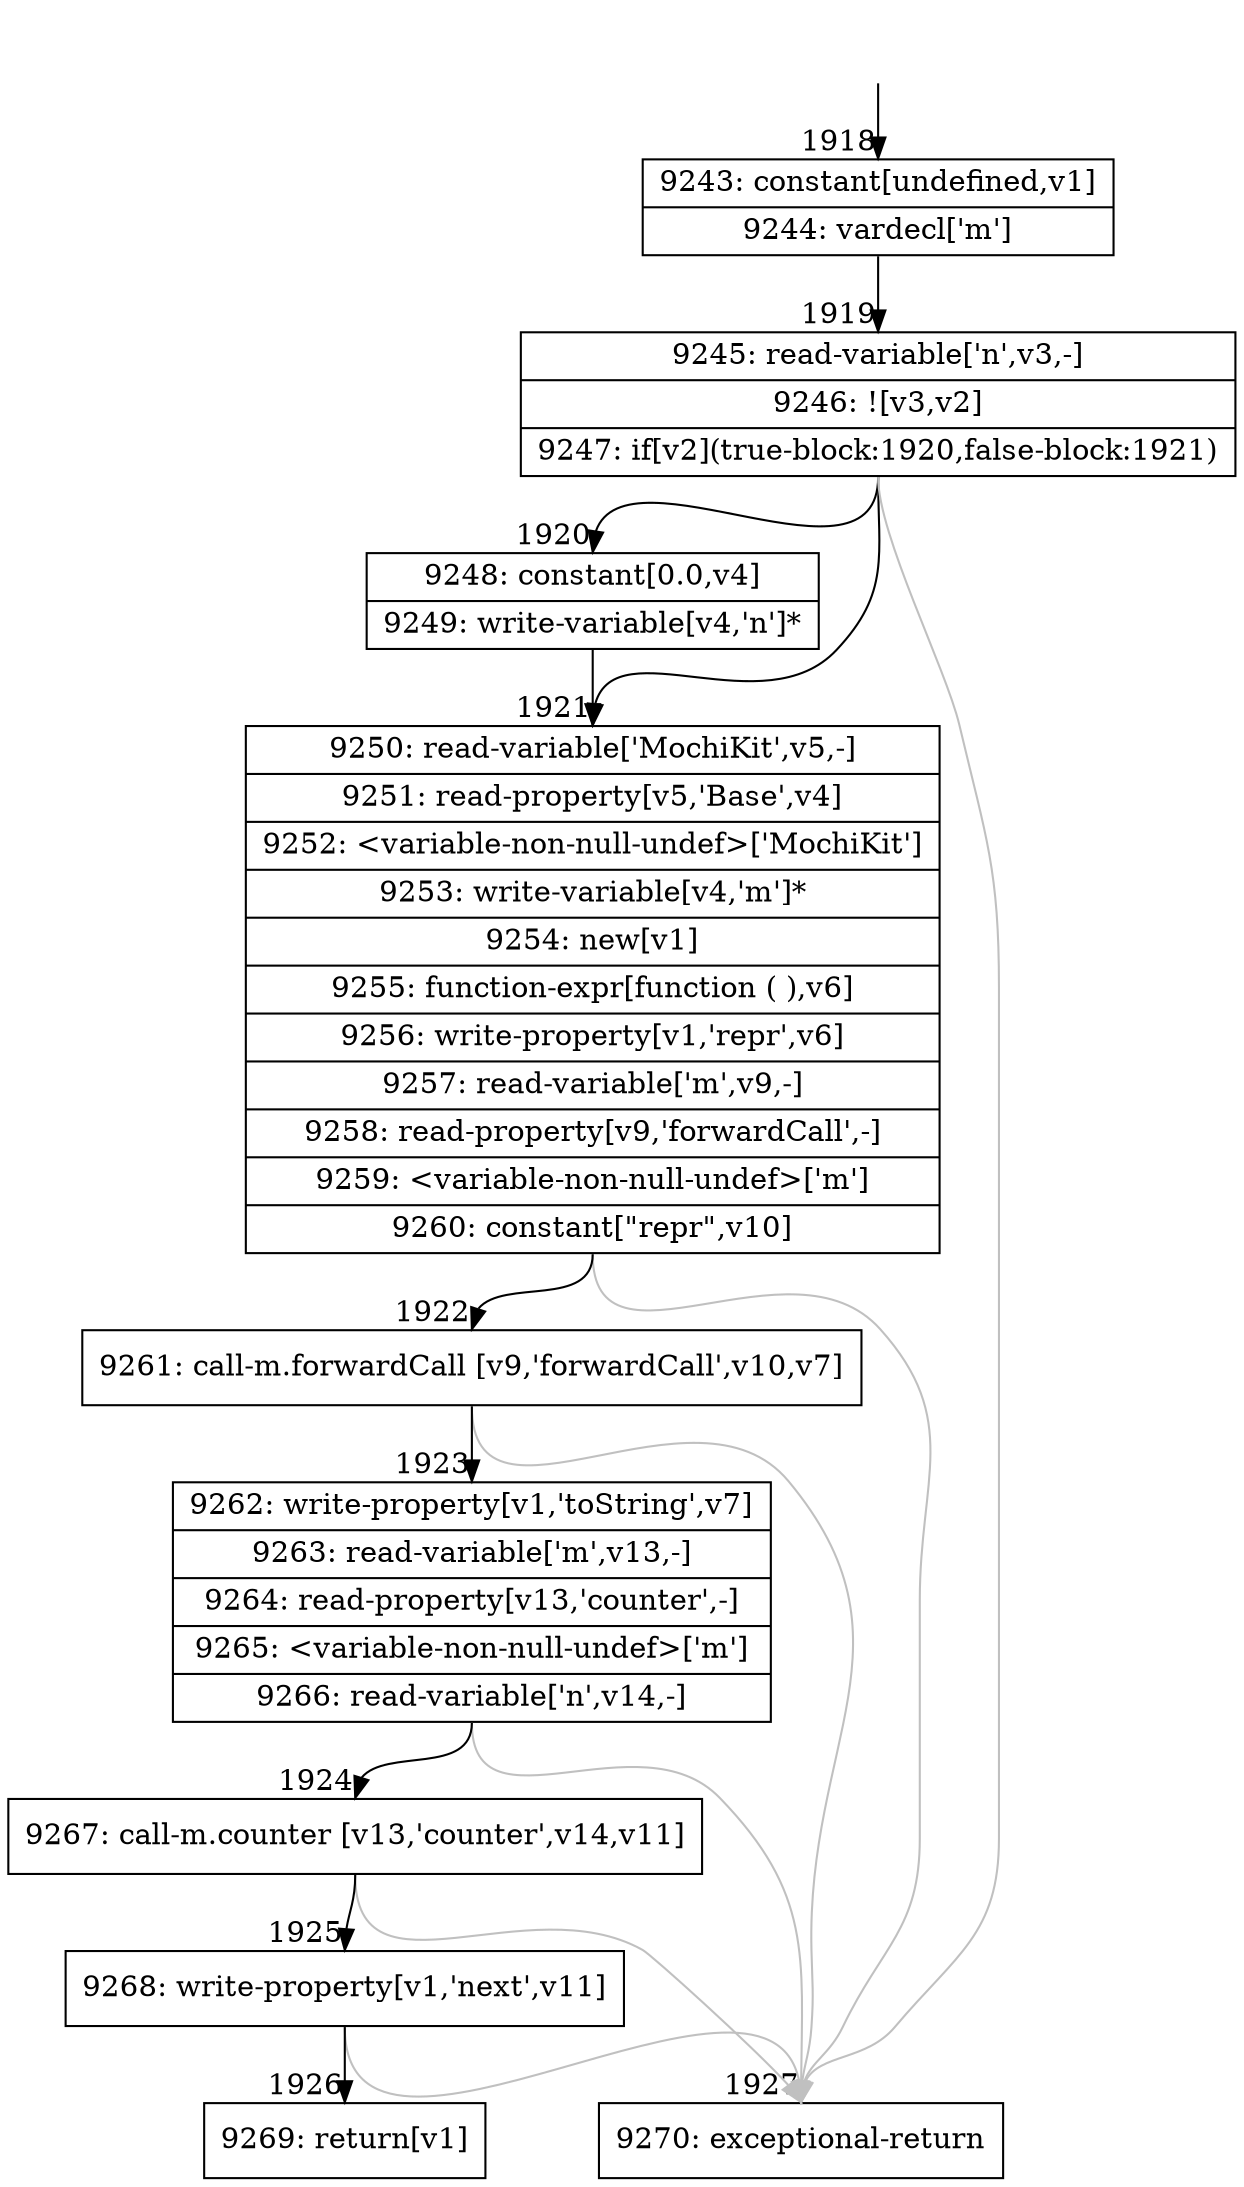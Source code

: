 digraph {
rankdir="TD"
BB_entry130[shape=none,label=""];
BB_entry130 -> BB1918 [tailport=s, headport=n, headlabel="    1918"]
BB1918 [shape=record label="{9243: constant[undefined,v1]|9244: vardecl['m']}" ] 
BB1918 -> BB1919 [tailport=s, headport=n, headlabel="      1919"]
BB1919 [shape=record label="{9245: read-variable['n',v3,-]|9246: ![v3,v2]|9247: if[v2](true-block:1920,false-block:1921)}" ] 
BB1919 -> BB1920 [tailport=s, headport=n, headlabel="      1920"]
BB1919 -> BB1921 [tailport=s, headport=n, headlabel="      1921"]
BB1919 -> BB1927 [tailport=s, headport=n, color=gray, headlabel="      1927"]
BB1920 [shape=record label="{9248: constant[0.0,v4]|9249: write-variable[v4,'n']*}" ] 
BB1920 -> BB1921 [tailport=s, headport=n]
BB1921 [shape=record label="{9250: read-variable['MochiKit',v5,-]|9251: read-property[v5,'Base',v4]|9252: \<variable-non-null-undef\>['MochiKit']|9253: write-variable[v4,'m']*|9254: new[v1]|9255: function-expr[function ( ),v6]|9256: write-property[v1,'repr',v6]|9257: read-variable['m',v9,-]|9258: read-property[v9,'forwardCall',-]|9259: \<variable-non-null-undef\>['m']|9260: constant[\"repr\",v10]}" ] 
BB1921 -> BB1922 [tailport=s, headport=n, headlabel="      1922"]
BB1921 -> BB1927 [tailport=s, headport=n, color=gray]
BB1922 [shape=record label="{9261: call-m.forwardCall [v9,'forwardCall',v10,v7]}" ] 
BB1922 -> BB1923 [tailport=s, headport=n, headlabel="      1923"]
BB1922 -> BB1927 [tailport=s, headport=n, color=gray]
BB1923 [shape=record label="{9262: write-property[v1,'toString',v7]|9263: read-variable['m',v13,-]|9264: read-property[v13,'counter',-]|9265: \<variable-non-null-undef\>['m']|9266: read-variable['n',v14,-]}" ] 
BB1923 -> BB1924 [tailport=s, headport=n, headlabel="      1924"]
BB1923 -> BB1927 [tailport=s, headport=n, color=gray]
BB1924 [shape=record label="{9267: call-m.counter [v13,'counter',v14,v11]}" ] 
BB1924 -> BB1925 [tailport=s, headport=n, headlabel="      1925"]
BB1924 -> BB1927 [tailport=s, headport=n, color=gray]
BB1925 [shape=record label="{9268: write-property[v1,'next',v11]}" ] 
BB1925 -> BB1926 [tailport=s, headport=n, headlabel="      1926"]
BB1925 -> BB1927 [tailport=s, headport=n, color=gray]
BB1926 [shape=record label="{9269: return[v1]}" ] 
BB1927 [shape=record label="{9270: exceptional-return}" ] 
//#$~ 1136
}

